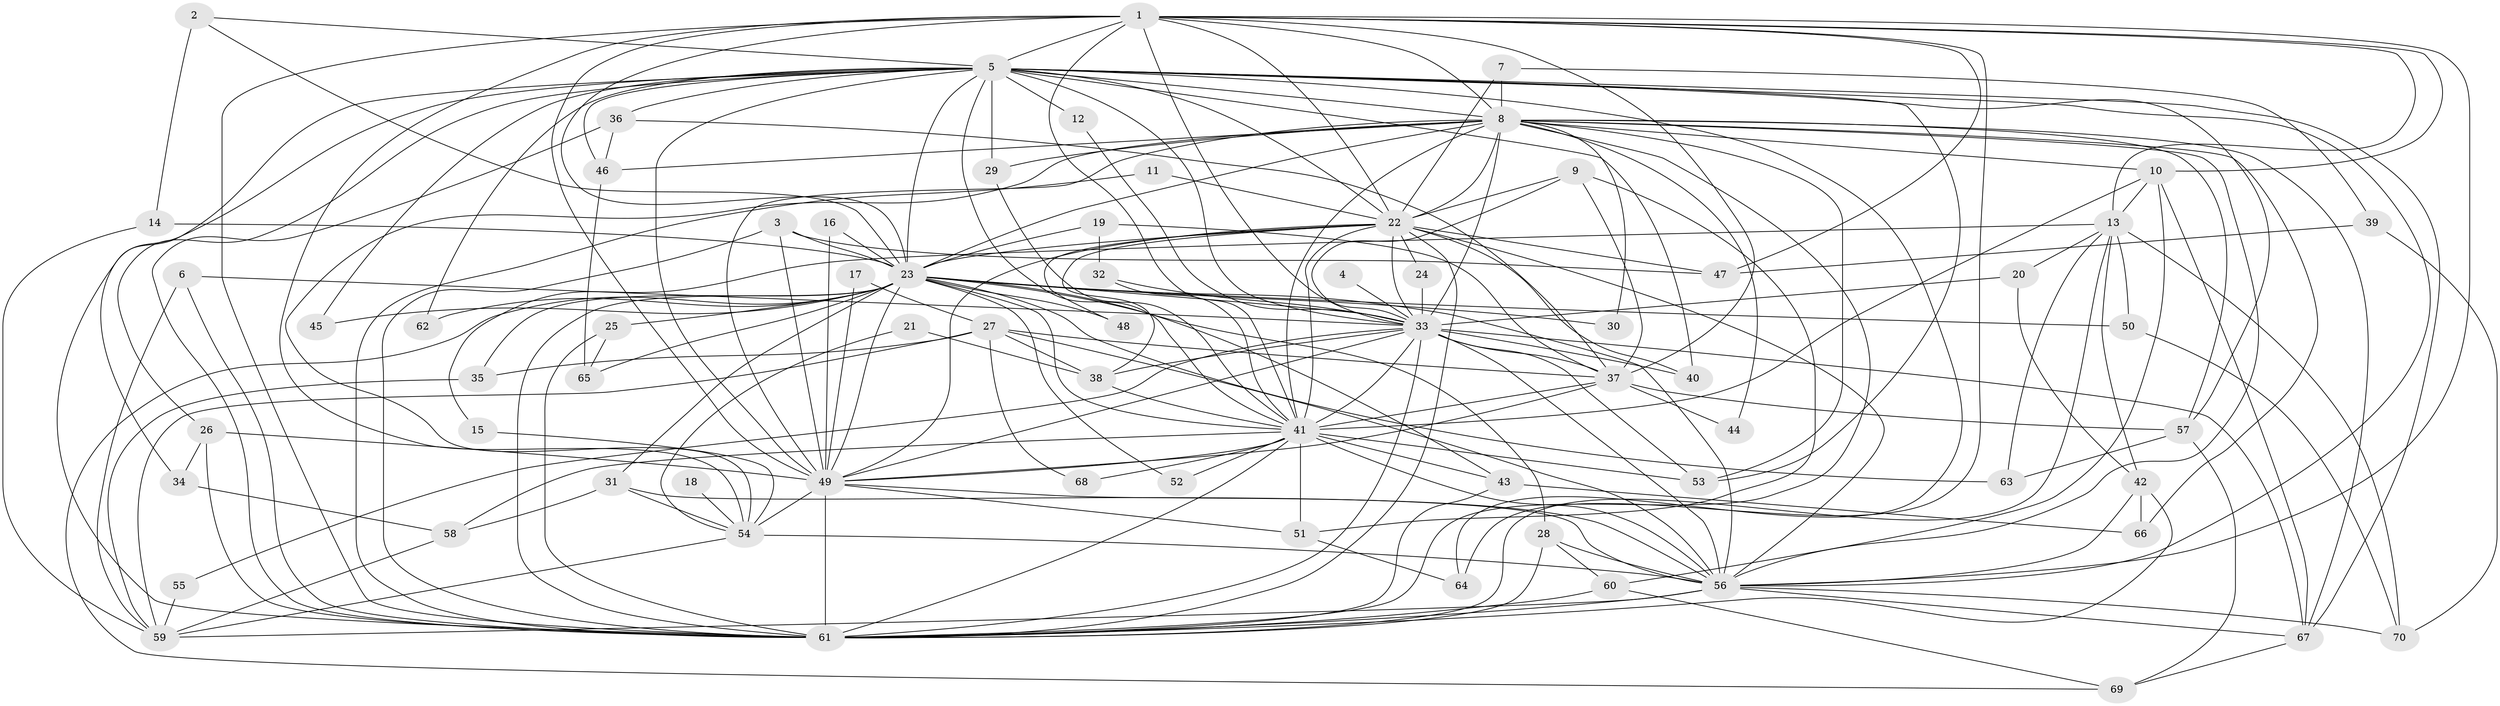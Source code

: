 // original degree distribution, {29: 0.007142857142857143, 25: 0.02857142857142857, 20: 0.007142857142857143, 22: 0.007142857142857143, 19: 0.014285714285714285, 34: 0.007142857142857143, 6: 0.014285714285714285, 2: 0.5357142857142857, 4: 0.1, 3: 0.22857142857142856, 8: 0.014285714285714285, 10: 0.014285714285714285, 5: 0.014285714285714285, 7: 0.007142857142857143}
// Generated by graph-tools (version 1.1) at 2025/01/03/09/25 03:01:28]
// undirected, 70 vertices, 207 edges
graph export_dot {
graph [start="1"]
  node [color=gray90,style=filled];
  1;
  2;
  3;
  4;
  5;
  6;
  7;
  8;
  9;
  10;
  11;
  12;
  13;
  14;
  15;
  16;
  17;
  18;
  19;
  20;
  21;
  22;
  23;
  24;
  25;
  26;
  27;
  28;
  29;
  30;
  31;
  32;
  33;
  34;
  35;
  36;
  37;
  38;
  39;
  40;
  41;
  42;
  43;
  44;
  45;
  46;
  47;
  48;
  49;
  50;
  51;
  52;
  53;
  54;
  55;
  56;
  57;
  58;
  59;
  60;
  61;
  62;
  63;
  64;
  65;
  66;
  67;
  68;
  69;
  70;
  1 -- 5 [weight=3.0];
  1 -- 8 [weight=1.0];
  1 -- 10 [weight=1.0];
  1 -- 13 [weight=1.0];
  1 -- 22 [weight=1.0];
  1 -- 23 [weight=1.0];
  1 -- 33 [weight=1.0];
  1 -- 37 [weight=1.0];
  1 -- 41 [weight=1.0];
  1 -- 47 [weight=1.0];
  1 -- 49 [weight=1.0];
  1 -- 54 [weight=1.0];
  1 -- 56 [weight=1.0];
  1 -- 61 [weight=2.0];
  1 -- 64 [weight=1.0];
  2 -- 5 [weight=1.0];
  2 -- 14 [weight=1.0];
  2 -- 23 [weight=1.0];
  3 -- 23 [weight=1.0];
  3 -- 47 [weight=1.0];
  3 -- 49 [weight=1.0];
  3 -- 61 [weight=1.0];
  4 -- 33 [weight=1.0];
  5 -- 8 [weight=1.0];
  5 -- 12 [weight=1.0];
  5 -- 22 [weight=1.0];
  5 -- 23 [weight=1.0];
  5 -- 26 [weight=1.0];
  5 -- 29 [weight=1.0];
  5 -- 33 [weight=1.0];
  5 -- 34 [weight=1.0];
  5 -- 36 [weight=1.0];
  5 -- 40 [weight=1.0];
  5 -- 41 [weight=1.0];
  5 -- 45 [weight=1.0];
  5 -- 46 [weight=1.0];
  5 -- 49 [weight=2.0];
  5 -- 53 [weight=1.0];
  5 -- 56 [weight=1.0];
  5 -- 57 [weight=3.0];
  5 -- 61 [weight=1.0];
  5 -- 62 [weight=1.0];
  5 -- 64 [weight=1.0];
  5 -- 67 [weight=1.0];
  6 -- 33 [weight=1.0];
  6 -- 59 [weight=1.0];
  6 -- 61 [weight=1.0];
  7 -- 8 [weight=1.0];
  7 -- 22 [weight=1.0];
  7 -- 39 [weight=1.0];
  8 -- 10 [weight=1.0];
  8 -- 22 [weight=1.0];
  8 -- 23 [weight=2.0];
  8 -- 29 [weight=1.0];
  8 -- 30 [weight=1.0];
  8 -- 33 [weight=1.0];
  8 -- 41 [weight=3.0];
  8 -- 44 [weight=1.0];
  8 -- 46 [weight=1.0];
  8 -- 49 [weight=2.0];
  8 -- 53 [weight=1.0];
  8 -- 54 [weight=1.0];
  8 -- 56 [weight=1.0];
  8 -- 57 [weight=1.0];
  8 -- 61 [weight=1.0];
  8 -- 66 [weight=1.0];
  8 -- 67 [weight=1.0];
  9 -- 22 [weight=1.0];
  9 -- 33 [weight=1.0];
  9 -- 37 [weight=1.0];
  9 -- 51 [weight=1.0];
  10 -- 13 [weight=1.0];
  10 -- 41 [weight=1.0];
  10 -- 60 [weight=1.0];
  10 -- 67 [weight=1.0];
  11 -- 22 [weight=1.0];
  11 -- 61 [weight=1.0];
  12 -- 33 [weight=1.0];
  13 -- 15 [weight=1.0];
  13 -- 20 [weight=1.0];
  13 -- 42 [weight=1.0];
  13 -- 50 [weight=1.0];
  13 -- 61 [weight=1.0];
  13 -- 63 [weight=1.0];
  13 -- 70 [weight=1.0];
  14 -- 23 [weight=1.0];
  14 -- 59 [weight=1.0];
  15 -- 54 [weight=1.0];
  16 -- 23 [weight=1.0];
  16 -- 49 [weight=1.0];
  17 -- 27 [weight=1.0];
  17 -- 49 [weight=1.0];
  18 -- 54 [weight=1.0];
  19 -- 23 [weight=1.0];
  19 -- 32 [weight=1.0];
  19 -- 37 [weight=1.0];
  20 -- 33 [weight=1.0];
  20 -- 42 [weight=1.0];
  21 -- 38 [weight=1.0];
  21 -- 54 [weight=1.0];
  22 -- 23 [weight=1.0];
  22 -- 24 [weight=1.0];
  22 -- 33 [weight=1.0];
  22 -- 38 [weight=1.0];
  22 -- 40 [weight=1.0];
  22 -- 41 [weight=2.0];
  22 -- 47 [weight=1.0];
  22 -- 48 [weight=1.0];
  22 -- 49 [weight=2.0];
  22 -- 56 [weight=1.0];
  22 -- 61 [weight=2.0];
  23 -- 25 [weight=1.0];
  23 -- 28 [weight=1.0];
  23 -- 30 [weight=1.0];
  23 -- 31 [weight=1.0];
  23 -- 33 [weight=1.0];
  23 -- 35 [weight=1.0];
  23 -- 41 [weight=1.0];
  23 -- 43 [weight=1.0];
  23 -- 45 [weight=1.0];
  23 -- 48 [weight=1.0];
  23 -- 49 [weight=2.0];
  23 -- 50 [weight=1.0];
  23 -- 52 [weight=1.0];
  23 -- 56 [weight=2.0];
  23 -- 61 [weight=3.0];
  23 -- 62 [weight=1.0];
  23 -- 63 [weight=1.0];
  23 -- 65 [weight=1.0];
  23 -- 69 [weight=1.0];
  24 -- 33 [weight=1.0];
  25 -- 61 [weight=1.0];
  25 -- 65 [weight=1.0];
  26 -- 34 [weight=1.0];
  26 -- 49 [weight=1.0];
  26 -- 61 [weight=1.0];
  27 -- 35 [weight=1.0];
  27 -- 37 [weight=1.0];
  27 -- 38 [weight=1.0];
  27 -- 56 [weight=1.0];
  27 -- 59 [weight=1.0];
  27 -- 68 [weight=1.0];
  28 -- 56 [weight=1.0];
  28 -- 60 [weight=1.0];
  28 -- 61 [weight=1.0];
  29 -- 41 [weight=1.0];
  31 -- 54 [weight=1.0];
  31 -- 56 [weight=1.0];
  31 -- 58 [weight=1.0];
  32 -- 33 [weight=1.0];
  32 -- 41 [weight=1.0];
  33 -- 37 [weight=1.0];
  33 -- 38 [weight=1.0];
  33 -- 40 [weight=1.0];
  33 -- 41 [weight=2.0];
  33 -- 49 [weight=1.0];
  33 -- 53 [weight=1.0];
  33 -- 55 [weight=1.0];
  33 -- 56 [weight=2.0];
  33 -- 61 [weight=1.0];
  33 -- 67 [weight=1.0];
  34 -- 58 [weight=1.0];
  35 -- 59 [weight=1.0];
  36 -- 37 [weight=1.0];
  36 -- 46 [weight=1.0];
  36 -- 61 [weight=1.0];
  37 -- 41 [weight=1.0];
  37 -- 44 [weight=1.0];
  37 -- 49 [weight=1.0];
  37 -- 57 [weight=1.0];
  38 -- 41 [weight=1.0];
  39 -- 47 [weight=1.0];
  39 -- 70 [weight=1.0];
  41 -- 43 [weight=1.0];
  41 -- 49 [weight=1.0];
  41 -- 51 [weight=1.0];
  41 -- 52 [weight=1.0];
  41 -- 53 [weight=1.0];
  41 -- 56 [weight=2.0];
  41 -- 58 [weight=1.0];
  41 -- 61 [weight=1.0];
  41 -- 68 [weight=1.0];
  42 -- 56 [weight=1.0];
  42 -- 61 [weight=1.0];
  42 -- 66 [weight=1.0];
  43 -- 61 [weight=1.0];
  43 -- 66 [weight=1.0];
  46 -- 65 [weight=1.0];
  49 -- 51 [weight=1.0];
  49 -- 54 [weight=2.0];
  49 -- 56 [weight=1.0];
  49 -- 61 [weight=2.0];
  50 -- 70 [weight=1.0];
  51 -- 64 [weight=1.0];
  54 -- 56 [weight=1.0];
  54 -- 59 [weight=1.0];
  55 -- 59 [weight=1.0];
  56 -- 59 [weight=1.0];
  56 -- 61 [weight=1.0];
  56 -- 67 [weight=1.0];
  56 -- 70 [weight=1.0];
  57 -- 63 [weight=1.0];
  57 -- 69 [weight=1.0];
  58 -- 59 [weight=1.0];
  60 -- 61 [weight=1.0];
  60 -- 69 [weight=1.0];
  67 -- 69 [weight=1.0];
}
